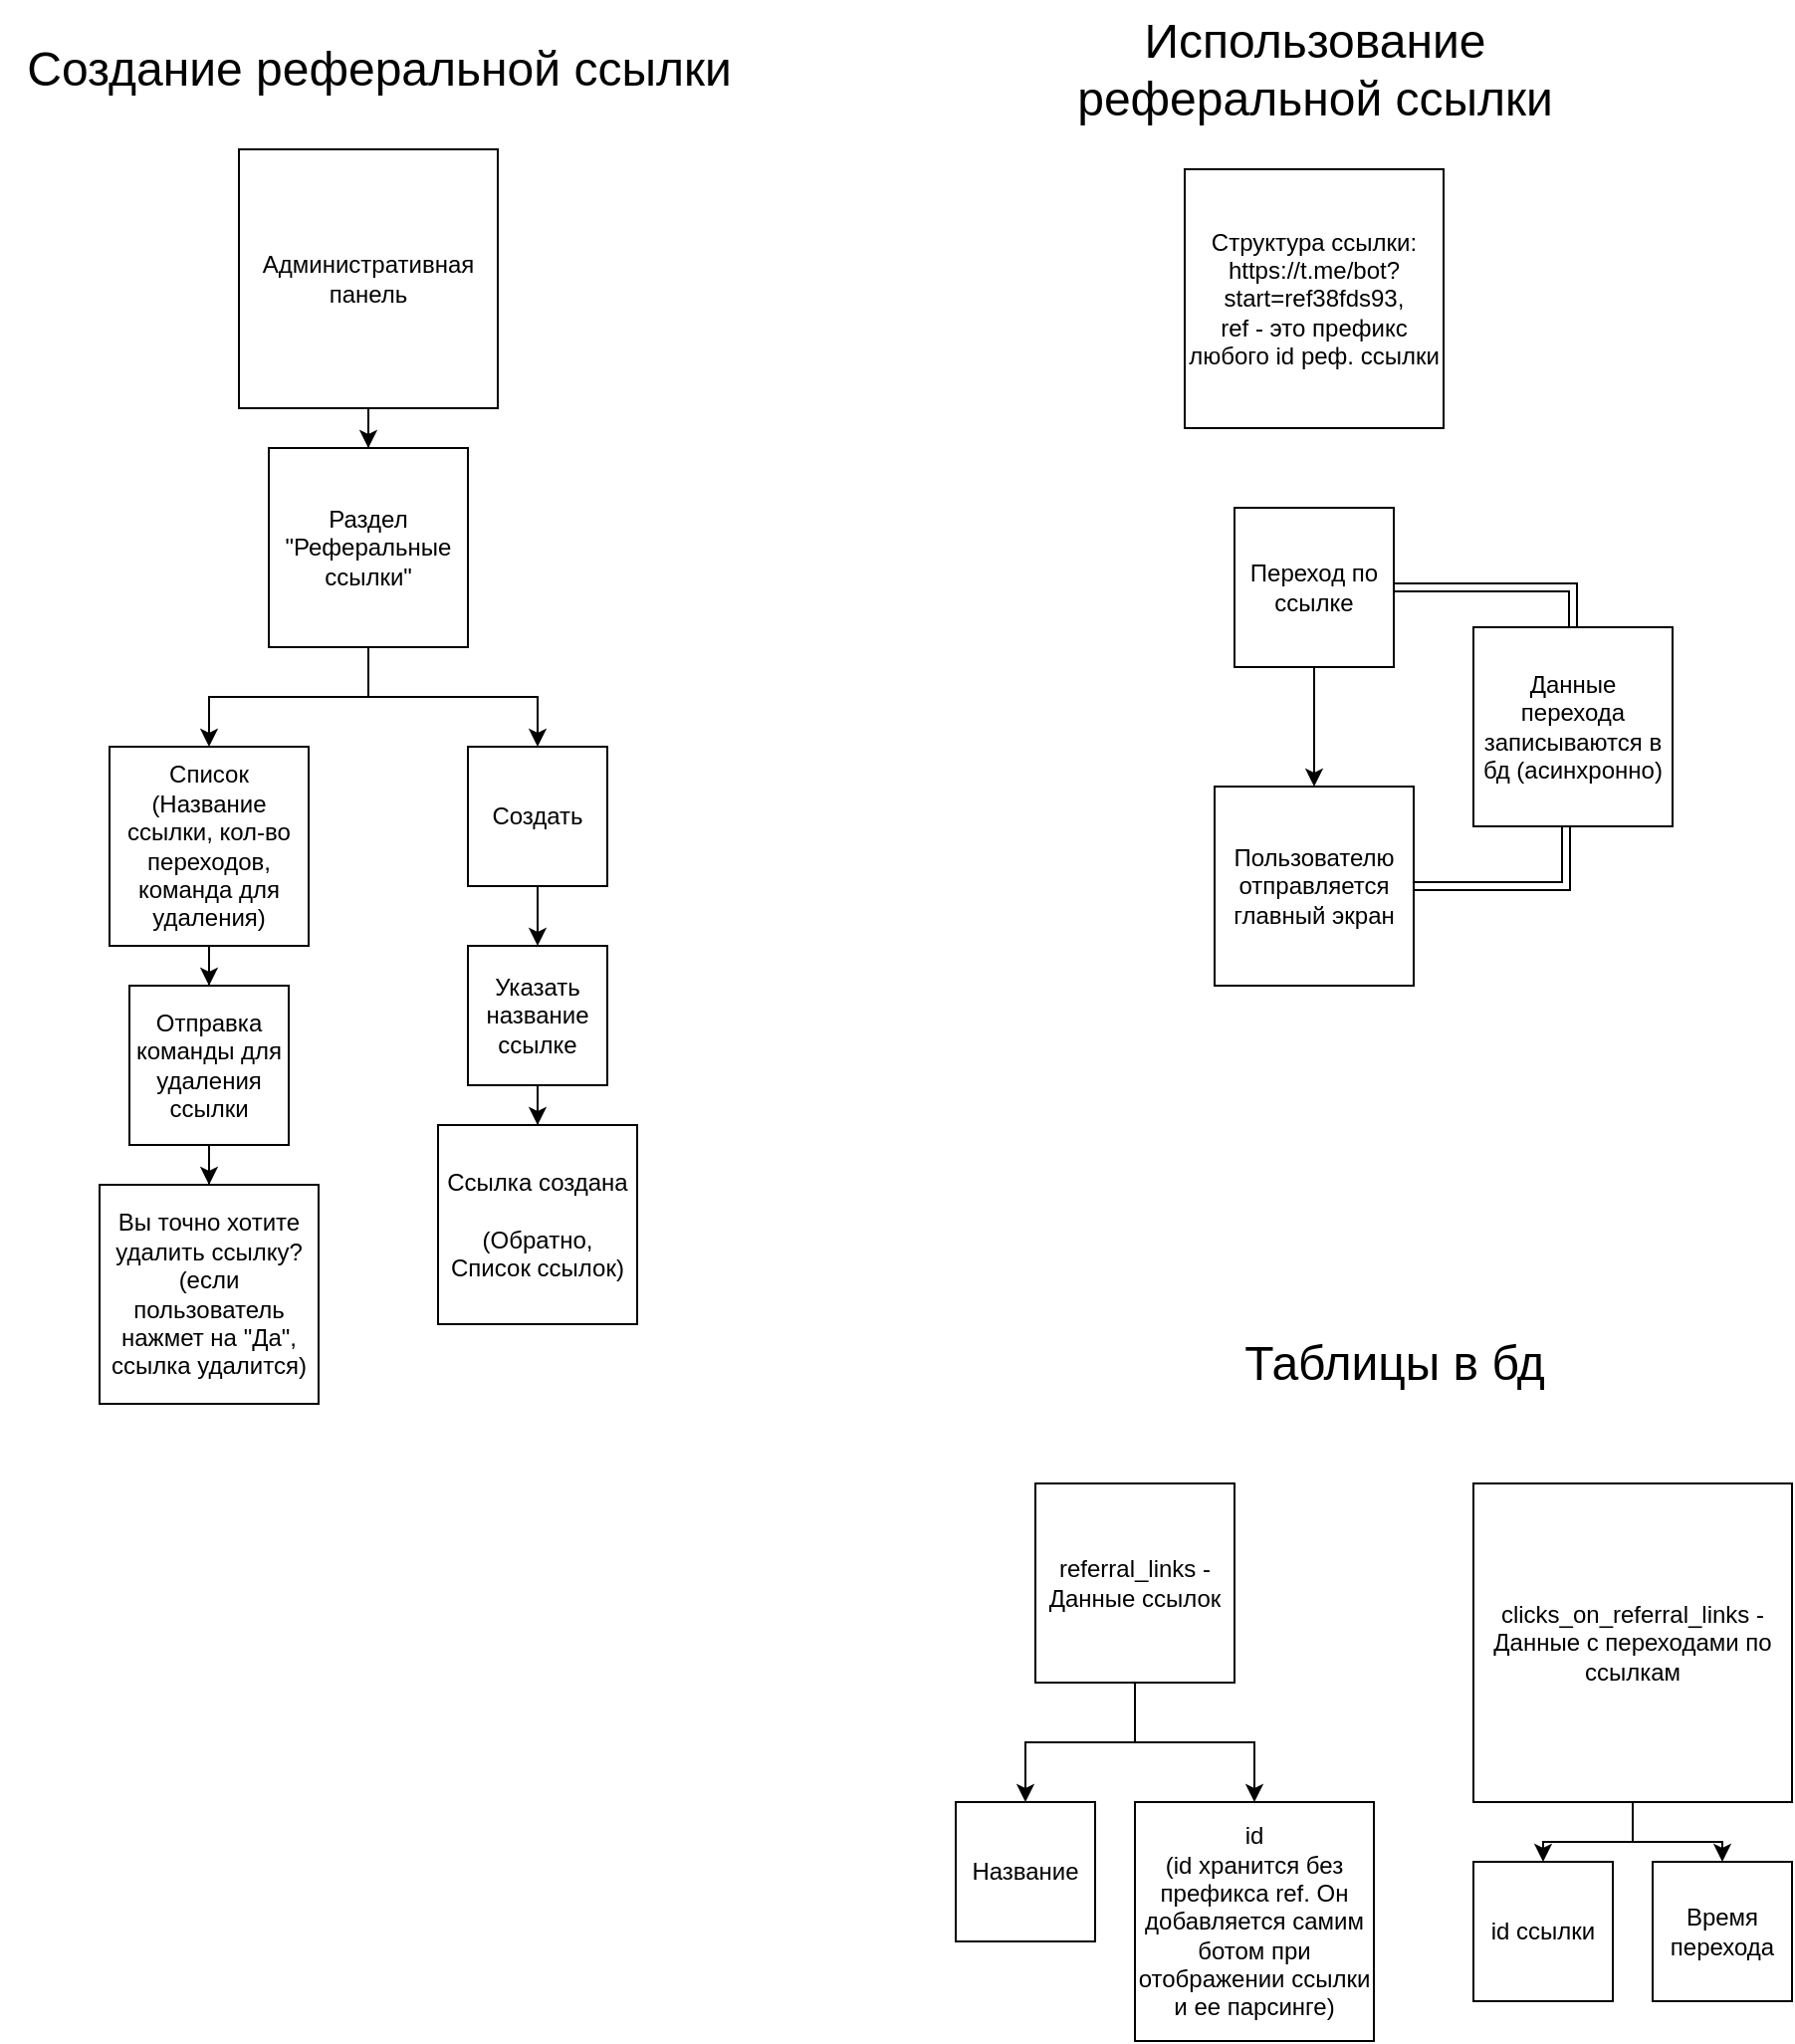 <mxfile version="20.7.4" type="github">
  <diagram id="0EXZ_DT6oZNPxvhVnRL8" name="Page-1">
    <mxGraphModel dx="1313" dy="716" grid="1" gridSize="10" guides="1" tooltips="1" connect="1" arrows="1" fold="1" page="1" pageScale="1" pageWidth="1200" pageHeight="1920" math="0" shadow="0">
      <root>
        <mxCell id="0" />
        <mxCell id="1" parent="0" />
        <mxCell id="297EgKS4g4oYcpdyhydY-10" style="edgeStyle=orthogonalEdgeStyle;rounded=0;orthogonalLoop=1;jettySize=auto;html=1;fontSize=24;" edge="1" parent="1" source="297EgKS4g4oYcpdyhydY-1" target="297EgKS4g4oYcpdyhydY-3">
          <mxGeometry relative="1" as="geometry" />
        </mxCell>
        <mxCell id="297EgKS4g4oYcpdyhydY-1" value="Административная панель" style="whiteSpace=wrap;html=1;aspect=fixed;" vertex="1" parent="1">
          <mxGeometry x="180" y="80" width="130" height="130" as="geometry" />
        </mxCell>
        <mxCell id="297EgKS4g4oYcpdyhydY-2" value="Создание реферальной ссылки" style="text;html=1;align=center;verticalAlign=middle;resizable=0;points=[];autosize=1;strokeColor=none;fillColor=none;strokeWidth=1;fontSize=24;" vertex="1" parent="1">
          <mxGeometry x="60" y="20" width="380" height="40" as="geometry" />
        </mxCell>
        <mxCell id="297EgKS4g4oYcpdyhydY-11" style="edgeStyle=orthogonalEdgeStyle;rounded=0;orthogonalLoop=1;jettySize=auto;html=1;fontSize=24;" edge="1" parent="1" source="297EgKS4g4oYcpdyhydY-3" target="297EgKS4g4oYcpdyhydY-4">
          <mxGeometry relative="1" as="geometry" />
        </mxCell>
        <mxCell id="297EgKS4g4oYcpdyhydY-12" style="edgeStyle=orthogonalEdgeStyle;rounded=0;orthogonalLoop=1;jettySize=auto;html=1;fontSize=24;" edge="1" parent="1" source="297EgKS4g4oYcpdyhydY-3" target="297EgKS4g4oYcpdyhydY-5">
          <mxGeometry relative="1" as="geometry" />
        </mxCell>
        <mxCell id="297EgKS4g4oYcpdyhydY-3" value="Раздел &quot;Реферальные ссылки&quot;" style="whiteSpace=wrap;html=1;aspect=fixed;" vertex="1" parent="1">
          <mxGeometry x="195" y="230" width="100" height="100" as="geometry" />
        </mxCell>
        <mxCell id="297EgKS4g4oYcpdyhydY-13" style="edgeStyle=orthogonalEdgeStyle;rounded=0;orthogonalLoop=1;jettySize=auto;html=1;fontSize=24;" edge="1" parent="1" source="297EgKS4g4oYcpdyhydY-4" target="297EgKS4g4oYcpdyhydY-6">
          <mxGeometry relative="1" as="geometry" />
        </mxCell>
        <mxCell id="297EgKS4g4oYcpdyhydY-4" value="Создать" style="whiteSpace=wrap;html=1;aspect=fixed;" vertex="1" parent="1">
          <mxGeometry x="295" y="380" width="70" height="70" as="geometry" />
        </mxCell>
        <mxCell id="297EgKS4g4oYcpdyhydY-15" style="edgeStyle=orthogonalEdgeStyle;rounded=0;orthogonalLoop=1;jettySize=auto;html=1;fontSize=24;" edge="1" parent="1" source="297EgKS4g4oYcpdyhydY-5" target="297EgKS4g4oYcpdyhydY-8">
          <mxGeometry relative="1" as="geometry" />
        </mxCell>
        <mxCell id="297EgKS4g4oYcpdyhydY-5" value="Список&lt;br&gt;(Название ссылки, кол-во переходов, команда для удаления)" style="whiteSpace=wrap;html=1;aspect=fixed;" vertex="1" parent="1">
          <mxGeometry x="115" y="380" width="100" height="100" as="geometry" />
        </mxCell>
        <mxCell id="297EgKS4g4oYcpdyhydY-14" style="edgeStyle=orthogonalEdgeStyle;rounded=0;orthogonalLoop=1;jettySize=auto;html=1;fontSize=24;" edge="1" parent="1" source="297EgKS4g4oYcpdyhydY-6" target="297EgKS4g4oYcpdyhydY-7">
          <mxGeometry relative="1" as="geometry" />
        </mxCell>
        <mxCell id="297EgKS4g4oYcpdyhydY-6" value="Указать название ссылке" style="whiteSpace=wrap;html=1;aspect=fixed;" vertex="1" parent="1">
          <mxGeometry x="295" y="480" width="70" height="70" as="geometry" />
        </mxCell>
        <mxCell id="297EgKS4g4oYcpdyhydY-7" value="Ссылка создана&lt;br&gt;&lt;br&gt;(Обратно, Список ссылок)" style="whiteSpace=wrap;html=1;aspect=fixed;" vertex="1" parent="1">
          <mxGeometry x="280" y="570" width="100" height="100" as="geometry" />
        </mxCell>
        <mxCell id="297EgKS4g4oYcpdyhydY-16" style="edgeStyle=orthogonalEdgeStyle;rounded=0;orthogonalLoop=1;jettySize=auto;html=1;fontSize=24;" edge="1" parent="1" source="297EgKS4g4oYcpdyhydY-8" target="297EgKS4g4oYcpdyhydY-9">
          <mxGeometry relative="1" as="geometry" />
        </mxCell>
        <mxCell id="297EgKS4g4oYcpdyhydY-8" value="Отправка команды для удаления ссылки" style="whiteSpace=wrap;html=1;aspect=fixed;" vertex="1" parent="1">
          <mxGeometry x="125" y="500" width="80" height="80" as="geometry" />
        </mxCell>
        <mxCell id="297EgKS4g4oYcpdyhydY-9" value="Вы точно хотите удалить ссылку?&lt;br&gt;(если пользователь нажмет на &quot;Да&quot;, ссылка удалится)" style="whiteSpace=wrap;html=1;aspect=fixed;" vertex="1" parent="1">
          <mxGeometry x="110" y="600" width="110" height="110" as="geometry" />
        </mxCell>
        <mxCell id="297EgKS4g4oYcpdyhydY-17" value="Использование &lt;br&gt;реферальной ссылки" style="text;html=1;align=center;verticalAlign=middle;resizable=0;points=[];autosize=1;strokeColor=none;fillColor=none;strokeWidth=1;fontSize=24;" vertex="1" parent="1">
          <mxGeometry x="590" y="5" width="260" height="70" as="geometry" />
        </mxCell>
        <mxCell id="297EgKS4g4oYcpdyhydY-18" value="Структура ссылки:&lt;br&gt;https://t.me/bot?start=ref38fds93,&lt;br&gt;ref - это префикс любого id реф. ссылки" style="whiteSpace=wrap;html=1;aspect=fixed;" vertex="1" parent="1">
          <mxGeometry x="655" y="90" width="130" height="130" as="geometry" />
        </mxCell>
        <mxCell id="297EgKS4g4oYcpdyhydY-24" style="edgeStyle=orthogonalEdgeStyle;rounded=0;orthogonalLoop=1;jettySize=auto;html=1;entryX=0.5;entryY=0;entryDx=0;entryDy=0;fontSize=24;shape=link;" edge="1" parent="1" source="297EgKS4g4oYcpdyhydY-21" target="297EgKS4g4oYcpdyhydY-23">
          <mxGeometry relative="1" as="geometry" />
        </mxCell>
        <mxCell id="297EgKS4g4oYcpdyhydY-27" style="edgeStyle=orthogonalEdgeStyle;rounded=0;orthogonalLoop=1;jettySize=auto;html=1;fontSize=24;" edge="1" parent="1" source="297EgKS4g4oYcpdyhydY-21" target="297EgKS4g4oYcpdyhydY-22">
          <mxGeometry relative="1" as="geometry" />
        </mxCell>
        <mxCell id="297EgKS4g4oYcpdyhydY-21" value="Переход по ссылке" style="whiteSpace=wrap;html=1;aspect=fixed;" vertex="1" parent="1">
          <mxGeometry x="680" y="260" width="80" height="80" as="geometry" />
        </mxCell>
        <mxCell id="297EgKS4g4oYcpdyhydY-22" value="Пользователю отправляется главный экран" style="whiteSpace=wrap;html=1;aspect=fixed;" vertex="1" parent="1">
          <mxGeometry x="670" y="400" width="100" height="100" as="geometry" />
        </mxCell>
        <mxCell id="297EgKS4g4oYcpdyhydY-25" style="edgeStyle=orthogonalEdgeStyle;shape=link;rounded=0;orthogonalLoop=1;jettySize=auto;html=1;fontSize=24;exitX=0.465;exitY=0.998;exitDx=0;exitDy=0;exitPerimeter=0;" edge="1" parent="1" source="297EgKS4g4oYcpdyhydY-23" target="297EgKS4g4oYcpdyhydY-22">
          <mxGeometry relative="1" as="geometry" />
        </mxCell>
        <mxCell id="297EgKS4g4oYcpdyhydY-23" value="Данные перехода записываются в бд (асинхронно)" style="whiteSpace=wrap;html=1;aspect=fixed;" vertex="1" parent="1">
          <mxGeometry x="800" y="320" width="100" height="100" as="geometry" />
        </mxCell>
        <mxCell id="297EgKS4g4oYcpdyhydY-28" value="Таблицы в бд" style="text;html=1;align=center;verticalAlign=middle;resizable=0;points=[];autosize=1;strokeColor=none;fillColor=none;strokeWidth=1;fontSize=24;" vertex="1" parent="1">
          <mxGeometry x="675" y="670" width="170" height="40" as="geometry" />
        </mxCell>
        <mxCell id="297EgKS4g4oYcpdyhydY-39" style="edgeStyle=orthogonalEdgeStyle;rounded=0;orthogonalLoop=1;jettySize=auto;html=1;fontSize=24;" edge="1" parent="1" source="297EgKS4g4oYcpdyhydY-29" target="297EgKS4g4oYcpdyhydY-33">
          <mxGeometry relative="1" as="geometry" />
        </mxCell>
        <mxCell id="297EgKS4g4oYcpdyhydY-40" style="edgeStyle=orthogonalEdgeStyle;rounded=0;orthogonalLoop=1;jettySize=auto;html=1;fontSize=24;" edge="1" parent="1" source="297EgKS4g4oYcpdyhydY-29" target="297EgKS4g4oYcpdyhydY-32">
          <mxGeometry relative="1" as="geometry" />
        </mxCell>
        <mxCell id="297EgKS4g4oYcpdyhydY-29" value="referral_links&amp;nbsp;- Данные ссылок" style="whiteSpace=wrap;html=1;aspect=fixed;" vertex="1" parent="1">
          <mxGeometry x="580" y="750" width="100" height="100" as="geometry" />
        </mxCell>
        <mxCell id="297EgKS4g4oYcpdyhydY-36" style="edgeStyle=orthogonalEdgeStyle;rounded=0;orthogonalLoop=1;jettySize=auto;html=1;fontSize=24;" edge="1" parent="1" source="297EgKS4g4oYcpdyhydY-31" target="297EgKS4g4oYcpdyhydY-34">
          <mxGeometry relative="1" as="geometry" />
        </mxCell>
        <mxCell id="297EgKS4g4oYcpdyhydY-37" style="edgeStyle=orthogonalEdgeStyle;rounded=0;orthogonalLoop=1;jettySize=auto;html=1;fontSize=24;" edge="1" parent="1" source="297EgKS4g4oYcpdyhydY-31" target="297EgKS4g4oYcpdyhydY-35">
          <mxGeometry relative="1" as="geometry" />
        </mxCell>
        <mxCell id="297EgKS4g4oYcpdyhydY-31" value="clicks_on_referral_links&amp;nbsp;- Данные с переходами по ссылкам" style="whiteSpace=wrap;html=1;aspect=fixed;" vertex="1" parent="1">
          <mxGeometry x="800" y="750" width="160" height="160" as="geometry" />
        </mxCell>
        <mxCell id="297EgKS4g4oYcpdyhydY-32" value="Название" style="whiteSpace=wrap;html=1;aspect=fixed;" vertex="1" parent="1">
          <mxGeometry x="540" y="910" width="70" height="70" as="geometry" />
        </mxCell>
        <mxCell id="297EgKS4g4oYcpdyhydY-33" value="id&lt;br&gt;(id хранится без префикса ref. Он добавляется самим ботом при отображении ссылки и ее парсинге)" style="whiteSpace=wrap;html=1;aspect=fixed;" vertex="1" parent="1">
          <mxGeometry x="630" y="910" width="120" height="120" as="geometry" />
        </mxCell>
        <mxCell id="297EgKS4g4oYcpdyhydY-34" value="id ссылки" style="whiteSpace=wrap;html=1;aspect=fixed;" vertex="1" parent="1">
          <mxGeometry x="800" y="940" width="70" height="70" as="geometry" />
        </mxCell>
        <mxCell id="297EgKS4g4oYcpdyhydY-35" value="Время перехода" style="whiteSpace=wrap;html=1;aspect=fixed;" vertex="1" parent="1">
          <mxGeometry x="890" y="940" width="70" height="70" as="geometry" />
        </mxCell>
      </root>
    </mxGraphModel>
  </diagram>
</mxfile>
